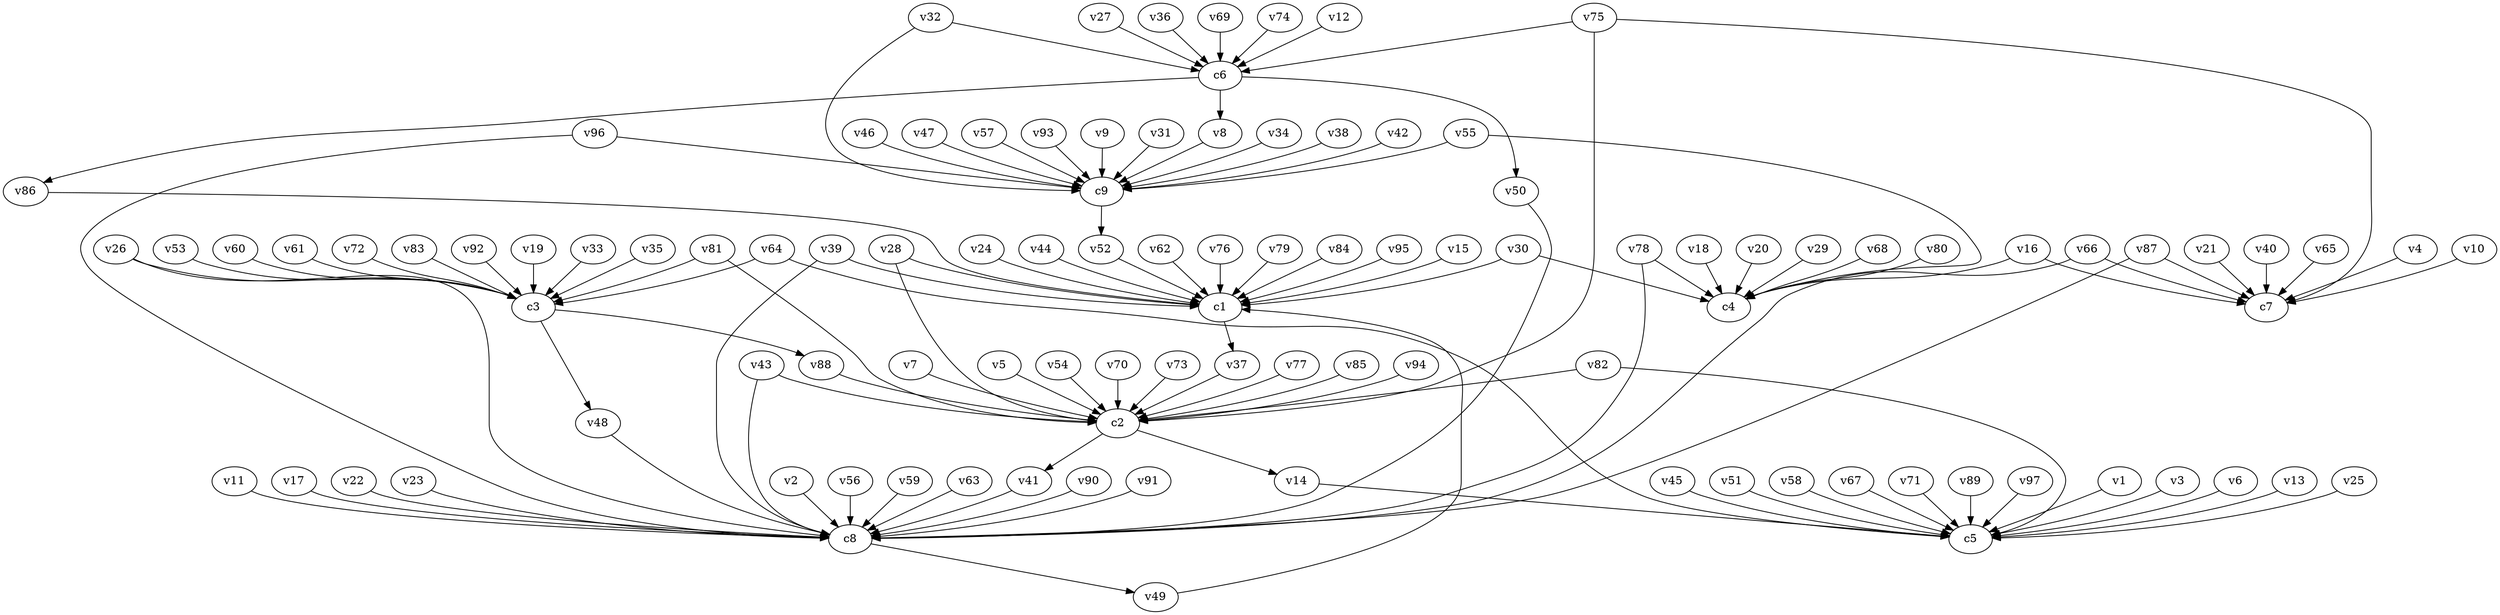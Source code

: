strict digraph  {
c1;
c2;
c3;
c4;
c5;
c6;
c7;
c8;
c9;
v1;
v2;
v3;
v4;
v5;
v6;
v7;
v8;
v9;
v10;
v11;
v12;
v13;
v14;
v15;
v16;
v17;
v18;
v19;
v20;
v21;
v22;
v23;
v24;
v25;
v26;
v27;
v28;
v29;
v30;
v31;
v32;
v33;
v34;
v35;
v36;
v37;
v38;
v39;
v40;
v41;
v42;
v43;
v44;
v45;
v46;
v47;
v48;
v49;
v50;
v51;
v52;
v53;
v54;
v55;
v56;
v57;
v58;
v59;
v60;
v61;
v62;
v63;
v64;
v65;
v66;
v67;
v68;
v69;
v70;
v71;
v72;
v73;
v74;
v75;
v76;
v77;
v78;
v79;
v80;
v81;
v82;
v83;
v84;
v85;
v86;
v87;
v88;
v89;
v90;
v91;
v92;
v93;
v94;
v95;
v96;
v97;
c1 -> v37  [weight=1];
c2 -> v41  [weight=1];
c2 -> v14  [weight=1];
c3 -> v48  [weight=1];
c3 -> v88  [weight=1];
c6 -> v8  [weight=1];
c6 -> v50  [weight=1];
c6 -> v86  [weight=1];
c8 -> v49  [weight=1];
c9 -> v52  [weight=1];
v1 -> c5  [weight=1];
v2 -> c8  [weight=1];
v3 -> c5  [weight=1];
v4 -> c7  [weight=1];
v5 -> c2  [weight=1];
v6 -> c5  [weight=1];
v7 -> c2  [weight=1];
v8 -> c9  [weight=1];
v9 -> c9  [weight=1];
v10 -> c7  [weight=1];
v11 -> c8  [weight=1];
v12 -> c6  [weight=1];
v13 -> c5  [weight=1];
v14 -> c5  [weight=1];
v15 -> c1  [weight=1];
v16 -> c7  [weight=1];
v16 -> c4  [weight=1];
v17 -> c8  [weight=1];
v18 -> c4  [weight=1];
v19 -> c3  [weight=1];
v20 -> c4  [weight=1];
v21 -> c7  [weight=1];
v22 -> c8  [weight=1];
v23 -> c8  [weight=1];
v24 -> c1  [weight=1];
v25 -> c5  [weight=1];
v26 -> c8  [weight=1];
v26 -> c3  [weight=1];
v27 -> c6  [weight=1];
v28 -> c2  [weight=1];
v28 -> c1  [weight=1];
v29 -> c4  [weight=1];
v30 -> c1  [weight=1];
v30 -> c4  [weight=1];
v31 -> c9  [weight=1];
v32 -> c6  [weight=1];
v32 -> c9  [weight=1];
v33 -> c3  [weight=1];
v34 -> c9  [weight=1];
v35 -> c3  [weight=1];
v36 -> c6  [weight=1];
v37 -> c2  [weight=1];
v38 -> c9  [weight=1];
v39 -> c1  [weight=1];
v39 -> c8  [weight=1];
v40 -> c7  [weight=1];
v41 -> c8  [weight=1];
v42 -> c9  [weight=1];
v43 -> c8  [weight=1];
v43 -> c2  [weight=1];
v44 -> c1  [weight=1];
v45 -> c5  [weight=1];
v46 -> c9  [weight=1];
v47 -> c9  [weight=1];
v48 -> c8  [weight=1];
v49 -> c1  [weight=1];
v50 -> c8  [weight=1];
v51 -> c5  [weight=1];
v52 -> c1  [weight=1];
v53 -> c3  [weight=1];
v54 -> c2  [weight=1];
v55 -> c4  [weight=1];
v55 -> c9  [weight=1];
v56 -> c8  [weight=1];
v57 -> c9  [weight=1];
v58 -> c5  [weight=1];
v59 -> c8  [weight=1];
v60 -> c3  [weight=1];
v61 -> c3  [weight=1];
v62 -> c1  [weight=1];
v63 -> c8  [weight=1];
v64 -> c5  [weight=1];
v64 -> c3  [weight=1];
v65 -> c7  [weight=1];
v66 -> c8  [weight=1];
v66 -> c7  [weight=1];
v67 -> c5  [weight=1];
v68 -> c4  [weight=1];
v69 -> c6  [weight=1];
v70 -> c2  [weight=1];
v71 -> c5  [weight=1];
v72 -> c3  [weight=1];
v73 -> c2  [weight=1];
v74 -> c6  [weight=1];
v75 -> c2  [weight=1];
v75 -> c6  [weight=1];
v75 -> c7  [weight=1];
v76 -> c1  [weight=1];
v77 -> c2  [weight=1];
v78 -> c8  [weight=1];
v78 -> c4  [weight=1];
v79 -> c1  [weight=1];
v80 -> c4  [weight=1];
v81 -> c3  [weight=1];
v81 -> c2  [weight=1];
v82 -> c2  [weight=1];
v82 -> c5  [weight=1];
v83 -> c3  [weight=1];
v84 -> c1  [weight=1];
v85 -> c2  [weight=1];
v86 -> c1  [weight=1];
v87 -> c8  [weight=1];
v87 -> c7  [weight=1];
v88 -> c2  [weight=1];
v89 -> c5  [weight=1];
v90 -> c8  [weight=1];
v91 -> c8  [weight=1];
v92 -> c3  [weight=1];
v93 -> c9  [weight=1];
v94 -> c2  [weight=1];
v95 -> c1  [weight=1];
v96 -> c8  [weight=1];
v96 -> c9  [weight=1];
v97 -> c5  [weight=1];
}
